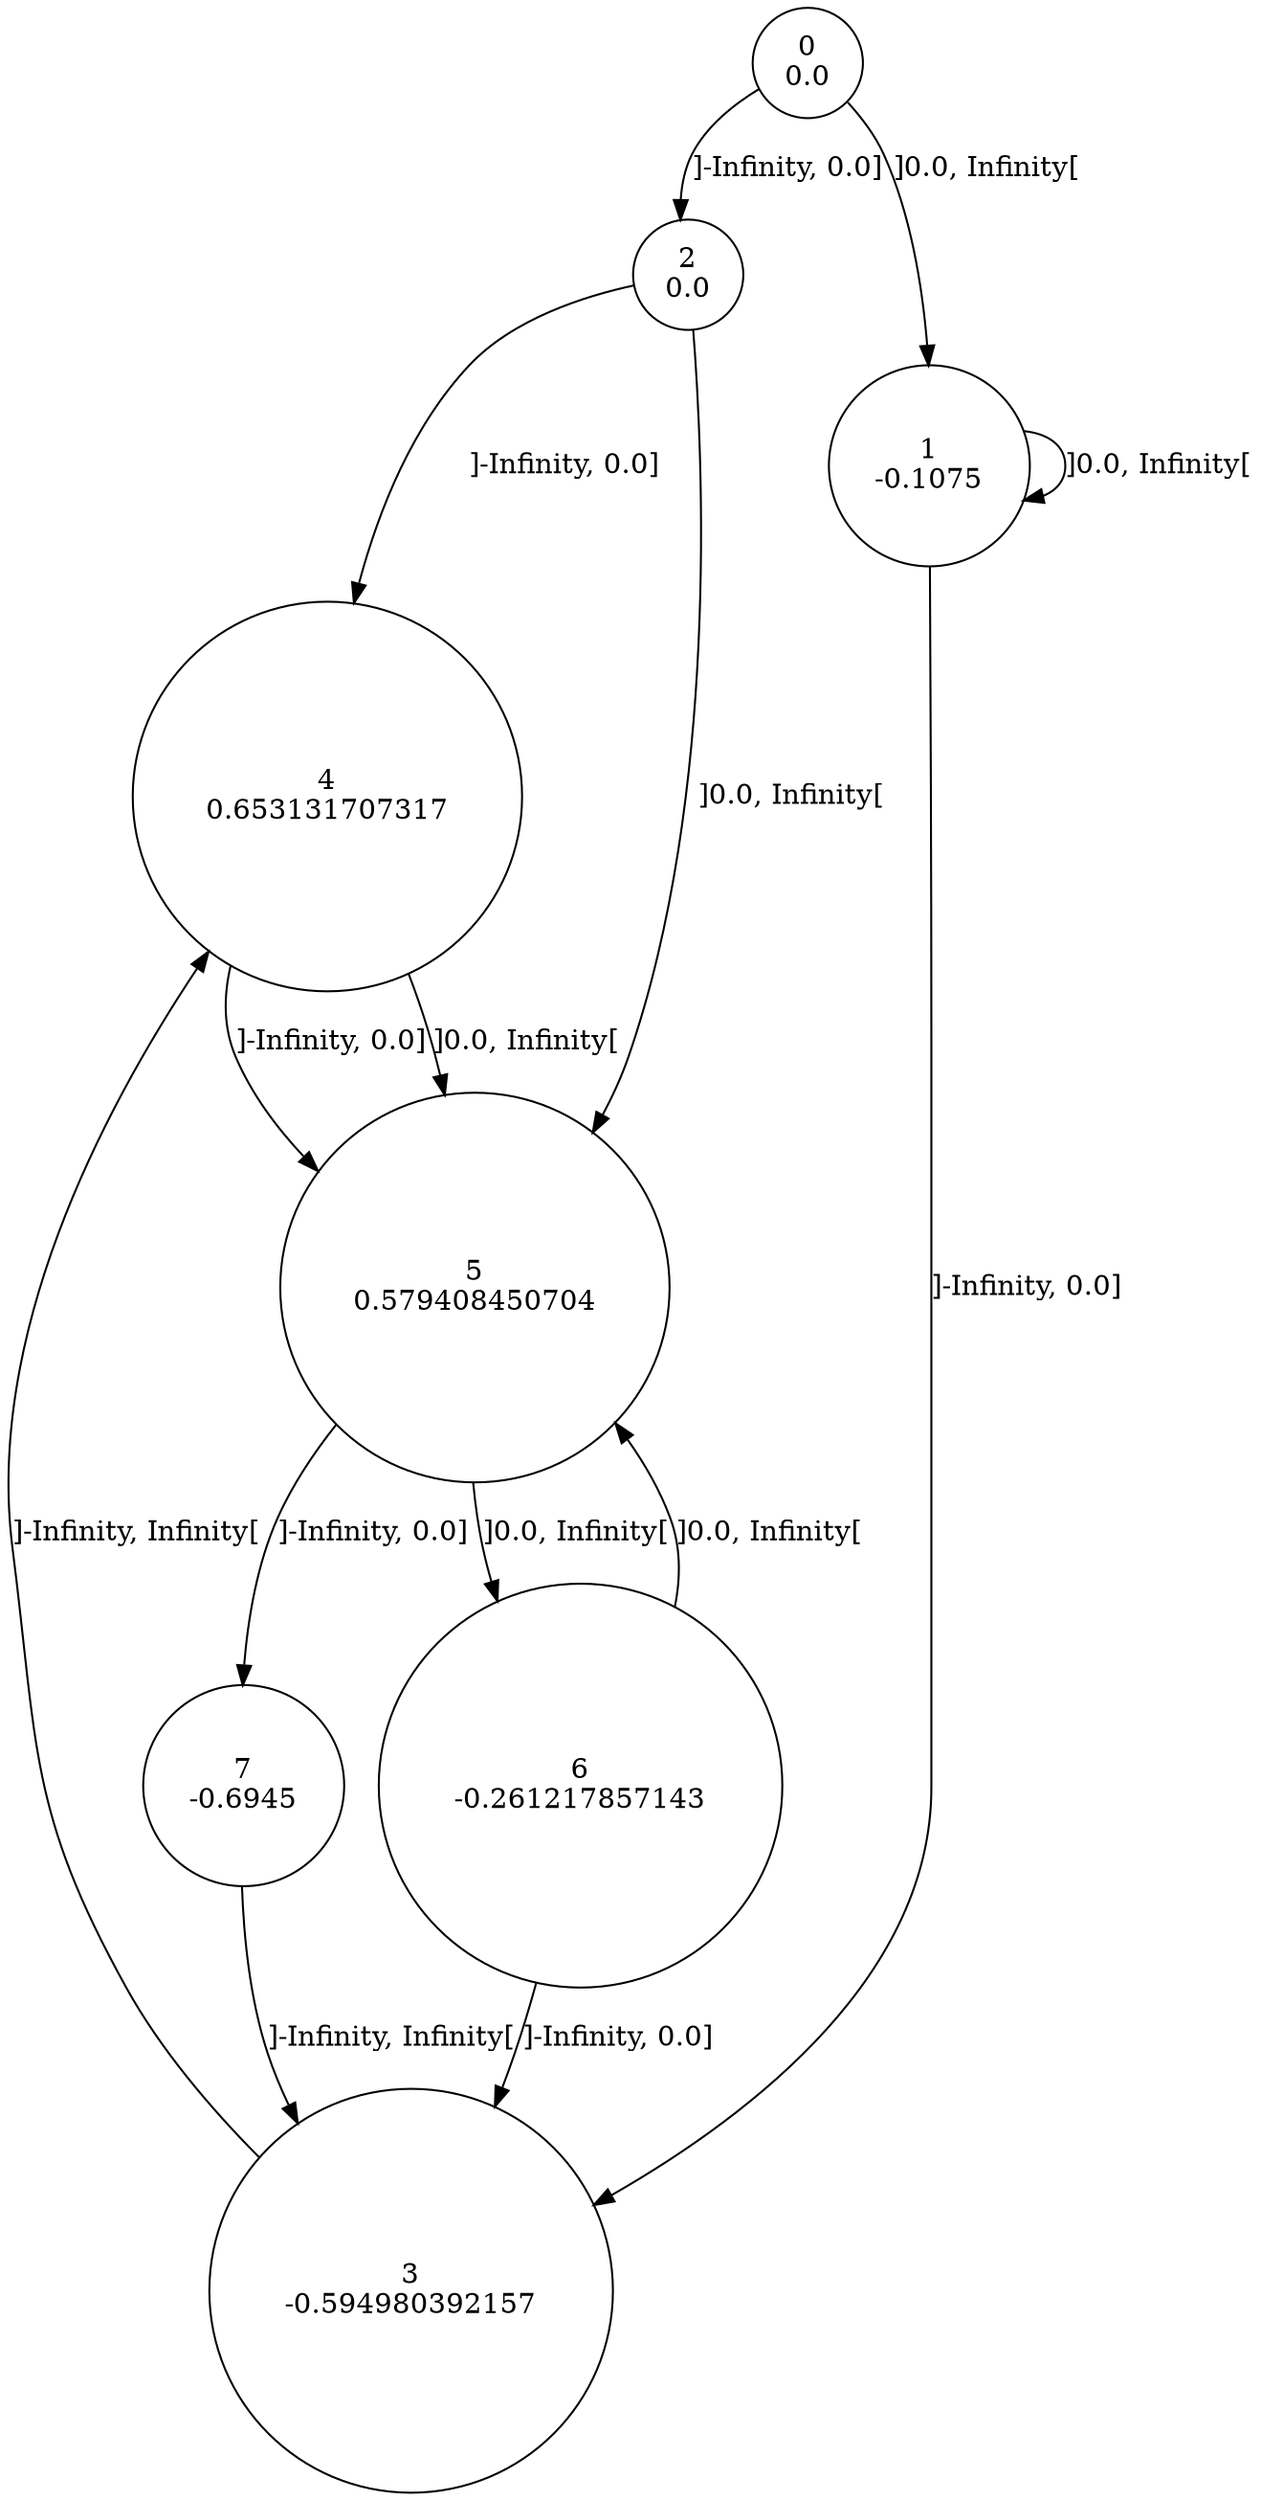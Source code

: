 digraph a {
0 [shape=circle, label="0\n0.0"];
	0 -> 2 [label="]-Infinity, 0.0]"];
	0 -> 1 [label="]0.0, Infinity["];
1 [shape=circle, label="1\n-0.1075"];
	1 -> 3 [label="]-Infinity, 0.0]"];
	1 -> 1 [label="]0.0, Infinity["];
2 [shape=circle, label="2\n0.0"];
	2 -> 4 [label="]-Infinity, 0.0]"];
	2 -> 5 [label="]0.0, Infinity["];
3 [shape=circle, label="3\n-0.594980392157"];
	3 -> 4 [label="]-Infinity, Infinity["];
4 [shape=circle, label="4\n0.653131707317"];
	4 -> 5 [label="]-Infinity, 0.0]"];
	4 -> 5 [label="]0.0, Infinity["];
5 [shape=circle, label="5\n0.579408450704"];
	5 -> 7 [label="]-Infinity, 0.0]"];
	5 -> 6 [label="]0.0, Infinity["];
6 [shape=circle, label="6\n-0.261217857143"];
	6 -> 3 [label="]-Infinity, 0.0]"];
	6 -> 5 [label="]0.0, Infinity["];
7 [shape=circle, label="7\n-0.6945"];
	7 -> 3 [label="]-Infinity, Infinity["];
}